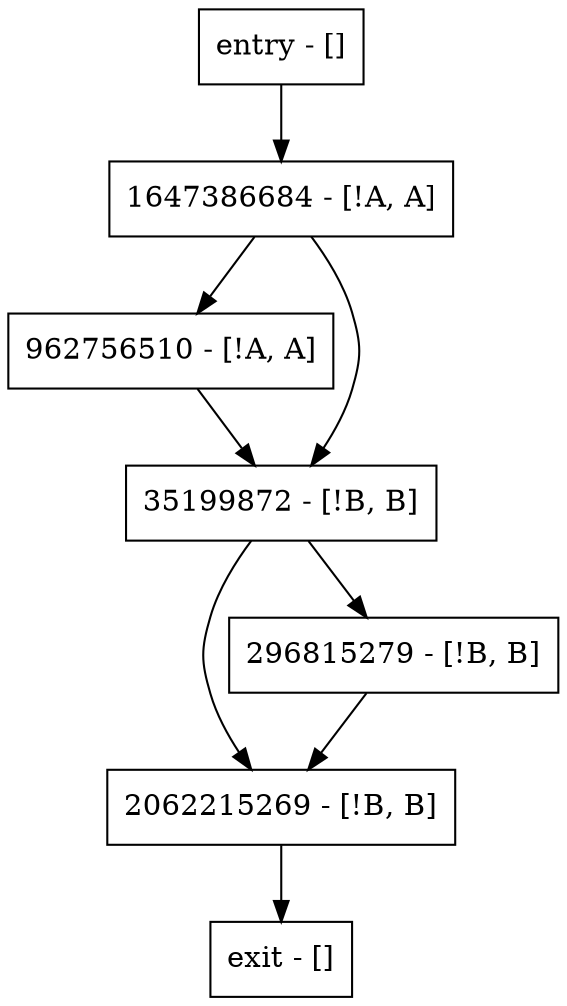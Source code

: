 digraph main {
node [shape=record];
entry [label="entry - []"];
exit [label="exit - []"];
962756510 [label="962756510 - [!A, A]"];
35199872 [label="35199872 - [!B, B]"];
2062215269 [label="2062215269 - [!B, B]"];
296815279 [label="296815279 - [!B, B]"];
1647386684 [label="1647386684 - [!A, A]"];
entry;
exit;
entry -> 1647386684;
962756510 -> 35199872;
35199872 -> 2062215269;
35199872 -> 296815279;
2062215269 -> exit;
296815279 -> 2062215269;
1647386684 -> 962756510;
1647386684 -> 35199872;
}
